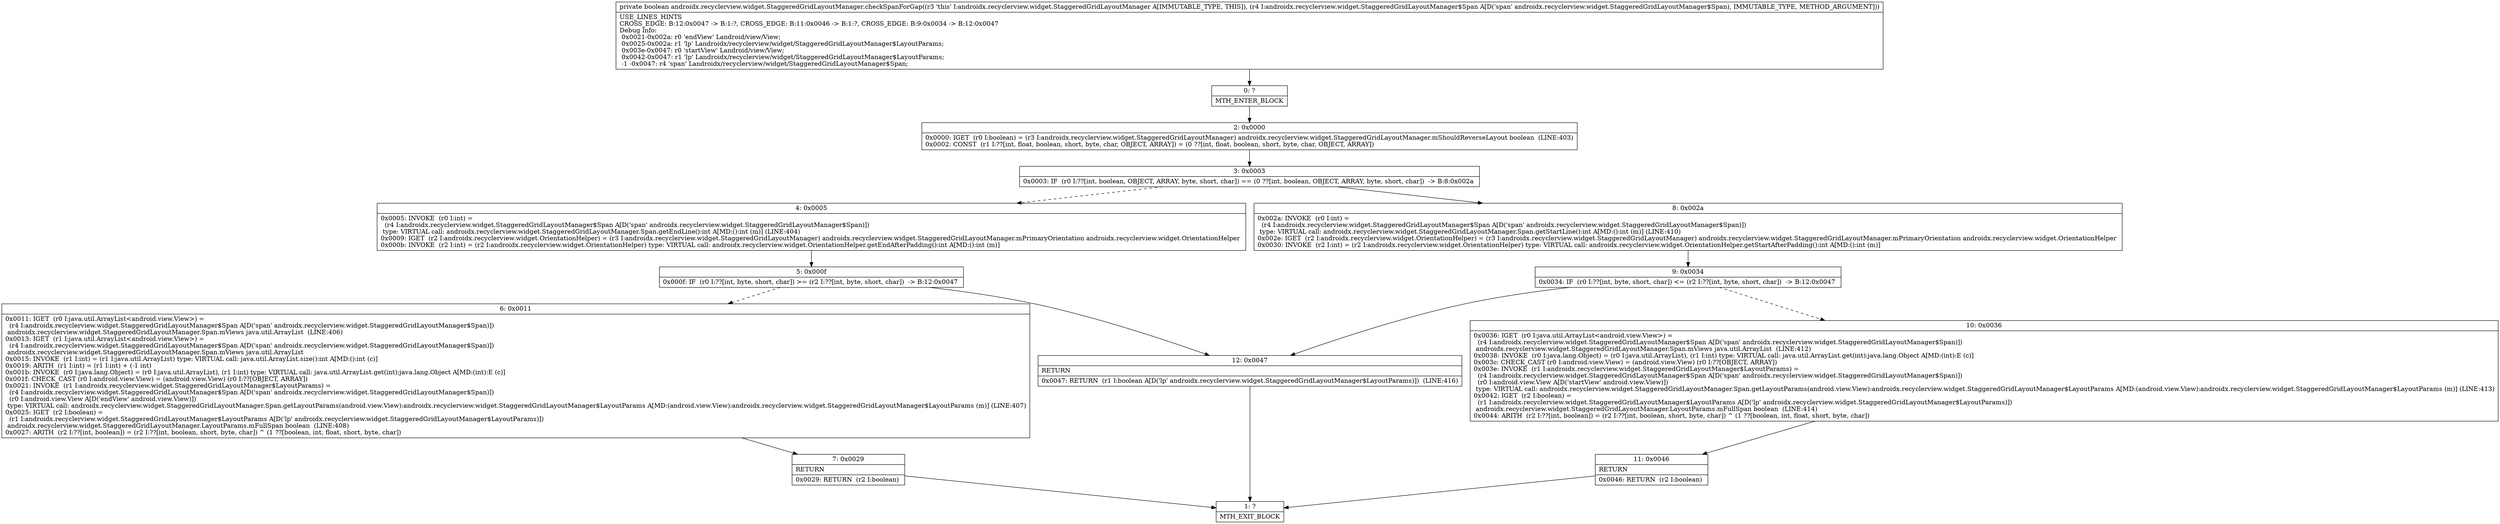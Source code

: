 digraph "CFG forandroidx.recyclerview.widget.StaggeredGridLayoutManager.checkSpanForGap(Landroidx\/recyclerview\/widget\/StaggeredGridLayoutManager$Span;)Z" {
Node_0 [shape=record,label="{0\:\ ?|MTH_ENTER_BLOCK\l}"];
Node_2 [shape=record,label="{2\:\ 0x0000|0x0000: IGET  (r0 I:boolean) = (r3 I:androidx.recyclerview.widget.StaggeredGridLayoutManager) androidx.recyclerview.widget.StaggeredGridLayoutManager.mShouldReverseLayout boolean  (LINE:403)\l0x0002: CONST  (r1 I:??[int, float, boolean, short, byte, char, OBJECT, ARRAY]) = (0 ??[int, float, boolean, short, byte, char, OBJECT, ARRAY]) \l}"];
Node_3 [shape=record,label="{3\:\ 0x0003|0x0003: IF  (r0 I:??[int, boolean, OBJECT, ARRAY, byte, short, char]) == (0 ??[int, boolean, OBJECT, ARRAY, byte, short, char])  \-\> B:8:0x002a \l}"];
Node_4 [shape=record,label="{4\:\ 0x0005|0x0005: INVOKE  (r0 I:int) = \l  (r4 I:androidx.recyclerview.widget.StaggeredGridLayoutManager$Span A[D('span' androidx.recyclerview.widget.StaggeredGridLayoutManager$Span)])\l type: VIRTUAL call: androidx.recyclerview.widget.StaggeredGridLayoutManager.Span.getEndLine():int A[MD:():int (m)] (LINE:404)\l0x0009: IGET  (r2 I:androidx.recyclerview.widget.OrientationHelper) = (r3 I:androidx.recyclerview.widget.StaggeredGridLayoutManager) androidx.recyclerview.widget.StaggeredGridLayoutManager.mPrimaryOrientation androidx.recyclerview.widget.OrientationHelper \l0x000b: INVOKE  (r2 I:int) = (r2 I:androidx.recyclerview.widget.OrientationHelper) type: VIRTUAL call: androidx.recyclerview.widget.OrientationHelper.getEndAfterPadding():int A[MD:():int (m)]\l}"];
Node_5 [shape=record,label="{5\:\ 0x000f|0x000f: IF  (r0 I:??[int, byte, short, char]) \>= (r2 I:??[int, byte, short, char])  \-\> B:12:0x0047 \l}"];
Node_6 [shape=record,label="{6\:\ 0x0011|0x0011: IGET  (r0 I:java.util.ArrayList\<android.view.View\>) = \l  (r4 I:androidx.recyclerview.widget.StaggeredGridLayoutManager$Span A[D('span' androidx.recyclerview.widget.StaggeredGridLayoutManager$Span)])\l androidx.recyclerview.widget.StaggeredGridLayoutManager.Span.mViews java.util.ArrayList  (LINE:406)\l0x0013: IGET  (r1 I:java.util.ArrayList\<android.view.View\>) = \l  (r4 I:androidx.recyclerview.widget.StaggeredGridLayoutManager$Span A[D('span' androidx.recyclerview.widget.StaggeredGridLayoutManager$Span)])\l androidx.recyclerview.widget.StaggeredGridLayoutManager.Span.mViews java.util.ArrayList \l0x0015: INVOKE  (r1 I:int) = (r1 I:java.util.ArrayList) type: VIRTUAL call: java.util.ArrayList.size():int A[MD:():int (c)]\l0x0019: ARITH  (r1 I:int) = (r1 I:int) + (\-1 int) \l0x001b: INVOKE  (r0 I:java.lang.Object) = (r0 I:java.util.ArrayList), (r1 I:int) type: VIRTUAL call: java.util.ArrayList.get(int):java.lang.Object A[MD:(int):E (c)]\l0x001f: CHECK_CAST (r0 I:android.view.View) = (android.view.View) (r0 I:??[OBJECT, ARRAY]) \l0x0021: INVOKE  (r1 I:androidx.recyclerview.widget.StaggeredGridLayoutManager$LayoutParams) = \l  (r4 I:androidx.recyclerview.widget.StaggeredGridLayoutManager$Span A[D('span' androidx.recyclerview.widget.StaggeredGridLayoutManager$Span)])\l  (r0 I:android.view.View A[D('endView' android.view.View)])\l type: VIRTUAL call: androidx.recyclerview.widget.StaggeredGridLayoutManager.Span.getLayoutParams(android.view.View):androidx.recyclerview.widget.StaggeredGridLayoutManager$LayoutParams A[MD:(android.view.View):androidx.recyclerview.widget.StaggeredGridLayoutManager$LayoutParams (m)] (LINE:407)\l0x0025: IGET  (r2 I:boolean) = \l  (r1 I:androidx.recyclerview.widget.StaggeredGridLayoutManager$LayoutParams A[D('lp' androidx.recyclerview.widget.StaggeredGridLayoutManager$LayoutParams)])\l androidx.recyclerview.widget.StaggeredGridLayoutManager.LayoutParams.mFullSpan boolean  (LINE:408)\l0x0027: ARITH  (r2 I:??[int, boolean]) = (r2 I:??[int, boolean, short, byte, char]) ^ (1 ??[boolean, int, float, short, byte, char]) \l}"];
Node_7 [shape=record,label="{7\:\ 0x0029|RETURN\l|0x0029: RETURN  (r2 I:boolean) \l}"];
Node_1 [shape=record,label="{1\:\ ?|MTH_EXIT_BLOCK\l}"];
Node_12 [shape=record,label="{12\:\ 0x0047|RETURN\l|0x0047: RETURN  (r1 I:boolean A[D('lp' androidx.recyclerview.widget.StaggeredGridLayoutManager$LayoutParams)])  (LINE:416)\l}"];
Node_8 [shape=record,label="{8\:\ 0x002a|0x002a: INVOKE  (r0 I:int) = \l  (r4 I:androidx.recyclerview.widget.StaggeredGridLayoutManager$Span A[D('span' androidx.recyclerview.widget.StaggeredGridLayoutManager$Span)])\l type: VIRTUAL call: androidx.recyclerview.widget.StaggeredGridLayoutManager.Span.getStartLine():int A[MD:():int (m)] (LINE:410)\l0x002e: IGET  (r2 I:androidx.recyclerview.widget.OrientationHelper) = (r3 I:androidx.recyclerview.widget.StaggeredGridLayoutManager) androidx.recyclerview.widget.StaggeredGridLayoutManager.mPrimaryOrientation androidx.recyclerview.widget.OrientationHelper \l0x0030: INVOKE  (r2 I:int) = (r2 I:androidx.recyclerview.widget.OrientationHelper) type: VIRTUAL call: androidx.recyclerview.widget.OrientationHelper.getStartAfterPadding():int A[MD:():int (m)]\l}"];
Node_9 [shape=record,label="{9\:\ 0x0034|0x0034: IF  (r0 I:??[int, byte, short, char]) \<= (r2 I:??[int, byte, short, char])  \-\> B:12:0x0047 \l}"];
Node_10 [shape=record,label="{10\:\ 0x0036|0x0036: IGET  (r0 I:java.util.ArrayList\<android.view.View\>) = \l  (r4 I:androidx.recyclerview.widget.StaggeredGridLayoutManager$Span A[D('span' androidx.recyclerview.widget.StaggeredGridLayoutManager$Span)])\l androidx.recyclerview.widget.StaggeredGridLayoutManager.Span.mViews java.util.ArrayList  (LINE:412)\l0x0038: INVOKE  (r0 I:java.lang.Object) = (r0 I:java.util.ArrayList), (r1 I:int) type: VIRTUAL call: java.util.ArrayList.get(int):java.lang.Object A[MD:(int):E (c)]\l0x003c: CHECK_CAST (r0 I:android.view.View) = (android.view.View) (r0 I:??[OBJECT, ARRAY]) \l0x003e: INVOKE  (r1 I:androidx.recyclerview.widget.StaggeredGridLayoutManager$LayoutParams) = \l  (r4 I:androidx.recyclerview.widget.StaggeredGridLayoutManager$Span A[D('span' androidx.recyclerview.widget.StaggeredGridLayoutManager$Span)])\l  (r0 I:android.view.View A[D('startView' android.view.View)])\l type: VIRTUAL call: androidx.recyclerview.widget.StaggeredGridLayoutManager.Span.getLayoutParams(android.view.View):androidx.recyclerview.widget.StaggeredGridLayoutManager$LayoutParams A[MD:(android.view.View):androidx.recyclerview.widget.StaggeredGridLayoutManager$LayoutParams (m)] (LINE:413)\l0x0042: IGET  (r2 I:boolean) = \l  (r1 I:androidx.recyclerview.widget.StaggeredGridLayoutManager$LayoutParams A[D('lp' androidx.recyclerview.widget.StaggeredGridLayoutManager$LayoutParams)])\l androidx.recyclerview.widget.StaggeredGridLayoutManager.LayoutParams.mFullSpan boolean  (LINE:414)\l0x0044: ARITH  (r2 I:??[int, boolean]) = (r2 I:??[int, boolean, short, byte, char]) ^ (1 ??[boolean, int, float, short, byte, char]) \l}"];
Node_11 [shape=record,label="{11\:\ 0x0046|RETURN\l|0x0046: RETURN  (r2 I:boolean) \l}"];
MethodNode[shape=record,label="{private boolean androidx.recyclerview.widget.StaggeredGridLayoutManager.checkSpanForGap((r3 'this' I:androidx.recyclerview.widget.StaggeredGridLayoutManager A[IMMUTABLE_TYPE, THIS]), (r4 I:androidx.recyclerview.widget.StaggeredGridLayoutManager$Span A[D('span' androidx.recyclerview.widget.StaggeredGridLayoutManager$Span), IMMUTABLE_TYPE, METHOD_ARGUMENT]))  | USE_LINES_HINTS\lCROSS_EDGE: B:12:0x0047 \-\> B:1:?, CROSS_EDGE: B:11:0x0046 \-\> B:1:?, CROSS_EDGE: B:9:0x0034 \-\> B:12:0x0047\lDebug Info:\l  0x0021\-0x002a: r0 'endView' Landroid\/view\/View;\l  0x0025\-0x002a: r1 'lp' Landroidx\/recyclerview\/widget\/StaggeredGridLayoutManager$LayoutParams;\l  0x003e\-0x0047: r0 'startView' Landroid\/view\/View;\l  0x0042\-0x0047: r1 'lp' Landroidx\/recyclerview\/widget\/StaggeredGridLayoutManager$LayoutParams;\l  \-1 \-0x0047: r4 'span' Landroidx\/recyclerview\/widget\/StaggeredGridLayoutManager$Span;\l}"];
MethodNode -> Node_0;Node_0 -> Node_2;
Node_2 -> Node_3;
Node_3 -> Node_4[style=dashed];
Node_3 -> Node_8;
Node_4 -> Node_5;
Node_5 -> Node_6[style=dashed];
Node_5 -> Node_12;
Node_6 -> Node_7;
Node_7 -> Node_1;
Node_12 -> Node_1;
Node_8 -> Node_9;
Node_9 -> Node_10[style=dashed];
Node_9 -> Node_12;
Node_10 -> Node_11;
Node_11 -> Node_1;
}

